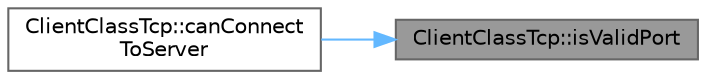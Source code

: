 digraph "ClientClassTcp::isValidPort"
{
 // LATEX_PDF_SIZE
  bgcolor="transparent";
  edge [fontname=Helvetica,fontsize=10,labelfontname=Helvetica,labelfontsize=10];
  node [fontname=Helvetica,fontsize=10,shape=box,height=0.2,width=0.4];
  rankdir="RL";
  Node1 [id="Node000001",label="ClientClassTcp::isValidPort",height=0.2,width=0.4,color="gray40", fillcolor="grey60", style="filled", fontcolor="black",tooltip="بررسی معتبر بودن شماره پورت"];
  Node1 -> Node2 [id="edge1_Node000001_Node000002",dir="back",color="steelblue1",style="solid",tooltip=" "];
  Node2 [id="Node000002",label="ClientClassTcp::canConnect\lToServer",height=0.2,width=0.4,color="grey40", fillcolor="white", style="filled",URL="$class_client_class_tcp.html#ae474469af44b7ba2ce43907a37eea4b9",tooltip="بررسی امکان اتصال به سرور"];
}
